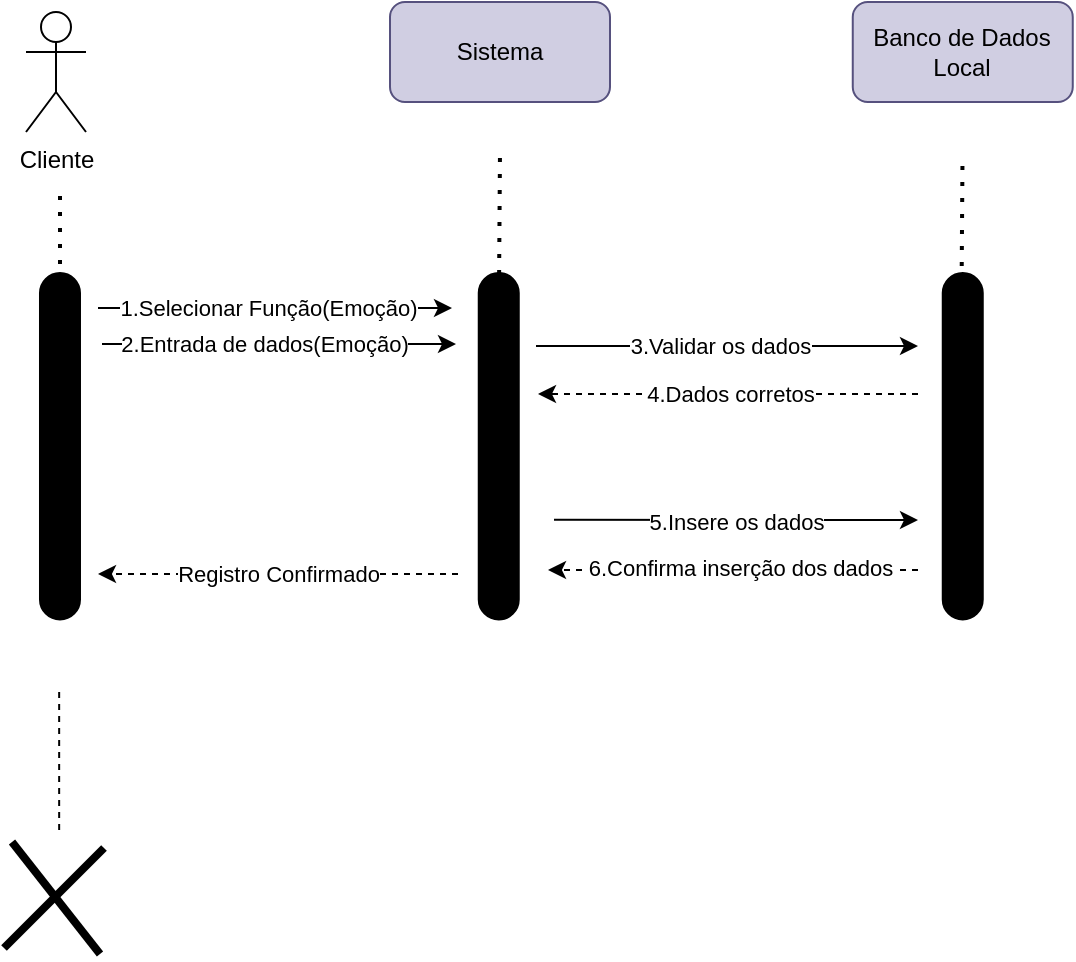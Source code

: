 <mxfile version="24.7.6">
  <diagram name="Página-1" id="1cO1KrT-Fdokji8oGi99">
    <mxGraphModel dx="1050" dy="522" grid="1" gridSize="10" guides="1" tooltips="1" connect="1" arrows="1" fold="1" page="1" pageScale="1" pageWidth="827" pageHeight="1169" math="0" shadow="0">
      <root>
        <mxCell id="0" />
        <mxCell id="1" parent="0" />
        <mxCell id="t7r4uYQ2EHXhRQ3DE7ia-39" value="Cliente" style="shape=umlActor;verticalLabelPosition=bottom;verticalAlign=top;html=1;outlineConnect=0;" vertex="1" parent="1">
          <mxGeometry x="64" y="71" width="30" height="60" as="geometry" />
        </mxCell>
        <mxCell id="t7r4uYQ2EHXhRQ3DE7ia-40" value="Sistema" style="rounded=1;whiteSpace=wrap;html=1;fillColor=#d0cee2;strokeColor=#56517e;" vertex="1" parent="1">
          <mxGeometry x="246" y="66" width="110" height="50" as="geometry" />
        </mxCell>
        <mxCell id="t7r4uYQ2EHXhRQ3DE7ia-41" value="" style="rounded=1;whiteSpace=wrap;html=1;rotation=90;fillColor=#000000;arcSize=50;" vertex="1" parent="1">
          <mxGeometry x="-5.63" y="278.13" width="173.25" height="20" as="geometry" />
        </mxCell>
        <mxCell id="t7r4uYQ2EHXhRQ3DE7ia-42" value="" style="endArrow=none;dashed=1;html=1;dashPattern=1 3;strokeWidth=2;rounded=0;" edge="1" parent="1">
          <mxGeometry width="50" height="50" relative="1" as="geometry">
            <mxPoint x="81" y="213" as="sourcePoint" />
            <mxPoint x="81" y="163" as="targetPoint" />
          </mxGeometry>
        </mxCell>
        <mxCell id="t7r4uYQ2EHXhRQ3DE7ia-43" value="" style="rounded=1;whiteSpace=wrap;html=1;rotation=90;fillColor=#000000;arcSize=50;" vertex="1" parent="1">
          <mxGeometry x="213.75" y="278.13" width="173.25" height="20" as="geometry" />
        </mxCell>
        <mxCell id="t7r4uYQ2EHXhRQ3DE7ia-44" value="" style="endArrow=none;dashed=1;html=1;dashPattern=1 3;strokeWidth=2;rounded=0;" edge="1" parent="1">
          <mxGeometry width="50" height="50" relative="1" as="geometry">
            <mxPoint x="300.5" y="210" as="sourcePoint" />
            <mxPoint x="301" y="140" as="targetPoint" />
          </mxGeometry>
        </mxCell>
        <mxCell id="t7r4uYQ2EHXhRQ3DE7ia-45" value="" style="endArrow=classic;html=1;rounded=0;" edge="1" parent="1">
          <mxGeometry width="50" height="50" relative="1" as="geometry">
            <mxPoint x="100" y="219" as="sourcePoint" />
            <mxPoint x="277" y="219" as="targetPoint" />
          </mxGeometry>
        </mxCell>
        <mxCell id="t7r4uYQ2EHXhRQ3DE7ia-46" value="1.Selecionar Função(Emoção)" style="edgeLabel;html=1;align=center;verticalAlign=middle;resizable=0;points=[];" vertex="1" connectable="0" parent="t7r4uYQ2EHXhRQ3DE7ia-45">
          <mxGeometry x="-0.028" relative="1" as="geometry">
            <mxPoint x="-1" as="offset" />
          </mxGeometry>
        </mxCell>
        <mxCell id="t7r4uYQ2EHXhRQ3DE7ia-47" value="Banco de Dados&lt;br&gt;Local" style="rounded=1;whiteSpace=wrap;html=1;fillColor=#d0cee2;strokeColor=#56517e;" vertex="1" parent="1">
          <mxGeometry x="477.38" y="66" width="110" height="50" as="geometry" />
        </mxCell>
        <mxCell id="t7r4uYQ2EHXhRQ3DE7ia-48" value="" style="rounded=1;whiteSpace=wrap;html=1;rotation=90;fillColor=#000000;arcSize=50;" vertex="1" parent="1">
          <mxGeometry x="445.75" y="278.13" width="173.25" height="20" as="geometry" />
        </mxCell>
        <mxCell id="t7r4uYQ2EHXhRQ3DE7ia-49" value="" style="endArrow=none;dashed=1;html=1;dashPattern=1 3;strokeWidth=2;rounded=0;" edge="1" parent="1">
          <mxGeometry width="50" height="50" relative="1" as="geometry">
            <mxPoint x="531.75" y="214" as="sourcePoint" />
            <mxPoint x="532.25" y="144" as="targetPoint" />
          </mxGeometry>
        </mxCell>
        <mxCell id="t7r4uYQ2EHXhRQ3DE7ia-51" value="" style="endArrow=classic;html=1;rounded=0;" edge="1" parent="1">
          <mxGeometry width="50" height="50" relative="1" as="geometry">
            <mxPoint x="319" y="238" as="sourcePoint" />
            <mxPoint x="510" y="238" as="targetPoint" />
          </mxGeometry>
        </mxCell>
        <mxCell id="t7r4uYQ2EHXhRQ3DE7ia-52" value="3.Validar os dados" style="edgeLabel;html=1;align=center;verticalAlign=middle;resizable=0;points=[];" vertex="1" connectable="0" parent="t7r4uYQ2EHXhRQ3DE7ia-51">
          <mxGeometry x="-0.028" relative="1" as="geometry">
            <mxPoint x="-1" as="offset" />
          </mxGeometry>
        </mxCell>
        <mxCell id="t7r4uYQ2EHXhRQ3DE7ia-53" value="" style="endArrow=classic;html=1;rounded=0;dashed=1;" edge="1" parent="1">
          <mxGeometry width="50" height="50" relative="1" as="geometry">
            <mxPoint x="510" y="262" as="sourcePoint" />
            <mxPoint x="320" y="262" as="targetPoint" />
          </mxGeometry>
        </mxCell>
        <mxCell id="t7r4uYQ2EHXhRQ3DE7ia-54" value="4.Dados corretos" style="edgeLabel;html=1;align=center;verticalAlign=middle;resizable=0;points=[];" vertex="1" connectable="0" parent="t7r4uYQ2EHXhRQ3DE7ia-53">
          <mxGeometry x="-0.044" y="1" relative="1" as="geometry">
            <mxPoint x="-3" y="-1" as="offset" />
          </mxGeometry>
        </mxCell>
        <mxCell id="t7r4uYQ2EHXhRQ3DE7ia-55" value="" style="endArrow=classic;html=1;rounded=0;dashed=1;" edge="1" parent="1">
          <mxGeometry width="50" height="50" relative="1" as="geometry">
            <mxPoint x="280" y="352" as="sourcePoint" />
            <mxPoint x="100" y="352" as="targetPoint" />
          </mxGeometry>
        </mxCell>
        <mxCell id="t7r4uYQ2EHXhRQ3DE7ia-56" value="Registro Confirmado" style="edgeLabel;html=1;align=center;verticalAlign=middle;resizable=0;points=[];" vertex="1" connectable="0" parent="t7r4uYQ2EHXhRQ3DE7ia-55">
          <mxGeometry x="0.18" relative="1" as="geometry">
            <mxPoint x="16" as="offset" />
          </mxGeometry>
        </mxCell>
        <mxCell id="t7r4uYQ2EHXhRQ3DE7ia-57" value="" style="endArrow=none;dashed=1;html=1;rounded=0;" edge="1" parent="1">
          <mxGeometry width="50" height="50" relative="1" as="geometry">
            <mxPoint x="80.58" y="480" as="sourcePoint" />
            <mxPoint x="80.58" y="410" as="targetPoint" />
          </mxGeometry>
        </mxCell>
        <mxCell id="t7r4uYQ2EHXhRQ3DE7ia-58" value="" style="endArrow=none;html=1;rounded=0;strokeWidth=4;" edge="1" parent="1">
          <mxGeometry width="50" height="50" relative="1" as="geometry">
            <mxPoint x="53" y="539" as="sourcePoint" />
            <mxPoint x="103" y="489" as="targetPoint" />
          </mxGeometry>
        </mxCell>
        <mxCell id="t7r4uYQ2EHXhRQ3DE7ia-59" value="" style="endArrow=none;html=1;rounded=0;strokeWidth=4;" edge="1" parent="1">
          <mxGeometry width="50" height="50" relative="1" as="geometry">
            <mxPoint x="57" y="486" as="sourcePoint" />
            <mxPoint x="101" y="542" as="targetPoint" />
          </mxGeometry>
        </mxCell>
        <mxCell id="t7r4uYQ2EHXhRQ3DE7ia-60" value="" style="endArrow=classic;html=1;rounded=0;" edge="1" parent="1">
          <mxGeometry width="50" height="50" relative="1" as="geometry">
            <mxPoint x="328" y="324.88" as="sourcePoint" />
            <mxPoint x="510" y="325" as="targetPoint" />
          </mxGeometry>
        </mxCell>
        <mxCell id="t7r4uYQ2EHXhRQ3DE7ia-61" value="5.Insere os dados" style="edgeLabel;html=1;align=center;verticalAlign=middle;resizable=0;points=[];" vertex="1" connectable="0" parent="t7r4uYQ2EHXhRQ3DE7ia-60">
          <mxGeometry y="-2" relative="1" as="geometry">
            <mxPoint y="-1" as="offset" />
          </mxGeometry>
        </mxCell>
        <mxCell id="t7r4uYQ2EHXhRQ3DE7ia-62" value="" style="endArrow=classic;html=1;rounded=0;dashed=1;" edge="1" parent="1">
          <mxGeometry width="50" height="50" relative="1" as="geometry">
            <mxPoint x="510" y="350" as="sourcePoint" />
            <mxPoint x="325" y="350" as="targetPoint" />
          </mxGeometry>
        </mxCell>
        <mxCell id="t7r4uYQ2EHXhRQ3DE7ia-63" value="6.Confirma inserção dos dados" style="edgeLabel;html=1;align=center;verticalAlign=middle;resizable=0;points=[];" vertex="1" connectable="0" parent="t7r4uYQ2EHXhRQ3DE7ia-62">
          <mxGeometry x="0.087" y="2" relative="1" as="geometry">
            <mxPoint x="11" y="-3" as="offset" />
          </mxGeometry>
        </mxCell>
        <mxCell id="t7r4uYQ2EHXhRQ3DE7ia-64" value="" style="endArrow=classic;html=1;rounded=0;" edge="1" parent="1">
          <mxGeometry width="50" height="50" relative="1" as="geometry">
            <mxPoint x="102" y="237" as="sourcePoint" />
            <mxPoint x="279" y="237" as="targetPoint" />
          </mxGeometry>
        </mxCell>
        <mxCell id="t7r4uYQ2EHXhRQ3DE7ia-65" value="2.Entrada de dados(Emoção)" style="edgeLabel;html=1;align=center;verticalAlign=middle;resizable=0;points=[];" vertex="1" connectable="0" parent="t7r4uYQ2EHXhRQ3DE7ia-64">
          <mxGeometry x="-0.028" relative="1" as="geometry">
            <mxPoint x="-5" as="offset" />
          </mxGeometry>
        </mxCell>
      </root>
    </mxGraphModel>
  </diagram>
</mxfile>
